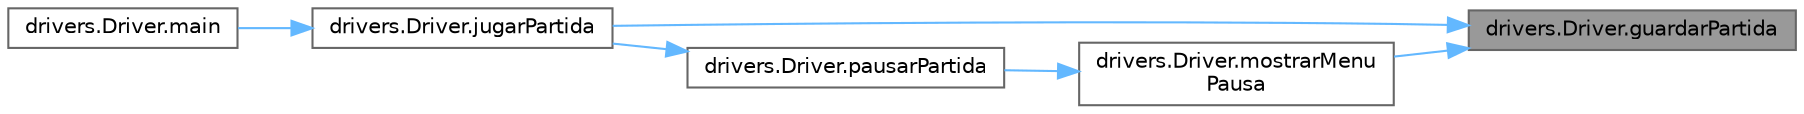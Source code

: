 digraph "drivers.Driver.guardarPartida"
{
 // INTERACTIVE_SVG=YES
 // LATEX_PDF_SIZE
  bgcolor="transparent";
  edge [fontname=Helvetica,fontsize=10,labelfontname=Helvetica,labelfontsize=10];
  node [fontname=Helvetica,fontsize=10,shape=box,height=0.2,width=0.4];
  rankdir="RL";
  Node1 [id="Node000001",label="drivers.Driver.guardarPartida",height=0.2,width=0.4,color="gray40", fillcolor="grey60", style="filled", fontcolor="black",tooltip="Permet guardar la partida i torna a la pantalla d'inici."];
  Node1 -> Node2 [id="edge1_Node000001_Node000002",dir="back",color="steelblue1",style="solid",tooltip=" "];
  Node2 [id="Node000002",label="drivers.Driver.jugarPartida",height=0.2,width=0.4,color="grey40", fillcolor="white", style="filled",URL="$classdrivers_1_1_driver.html#a13e38153634507d9ad6e24cb267237b9",tooltip="Juga una partida."];
  Node2 -> Node3 [id="edge2_Node000002_Node000003",dir="back",color="steelblue1",style="solid",tooltip=" "];
  Node3 [id="Node000003",label="drivers.Driver.main",height=0.2,width=0.4,color="grey40", fillcolor="white", style="filled",URL="$classdrivers_1_1_driver.html#a3f94ce3595725e82b34c92548e071d04",tooltip="Inici del driver."];
  Node1 -> Node4 [id="edge3_Node000001_Node000004",dir="back",color="steelblue1",style="solid",tooltip=" "];
  Node4 [id="Node000004",label="drivers.Driver.mostrarMenu\lPausa",height=0.2,width=0.4,color="grey40", fillcolor="white", style="filled",URL="$classdrivers_1_1_driver.html#a65d5cdb033b4f42c0a2adf1fabb7b6ff",tooltip="Mostra el menú de pausa."];
  Node4 -> Node5 [id="edge4_Node000004_Node000005",dir="back",color="steelblue1",style="solid",tooltip=" "];
  Node5 [id="Node000005",label="drivers.Driver.pausarPartida",height=0.2,width=0.4,color="grey40", fillcolor="white", style="filled",URL="$classdrivers_1_1_driver.html#a5bdeffe74ac8e28325692a231275787b",tooltip="Pausa la partida actual."];
  Node5 -> Node2 [id="edge5_Node000005_Node000002",dir="back",color="steelblue1",style="solid",tooltip=" "];
}
